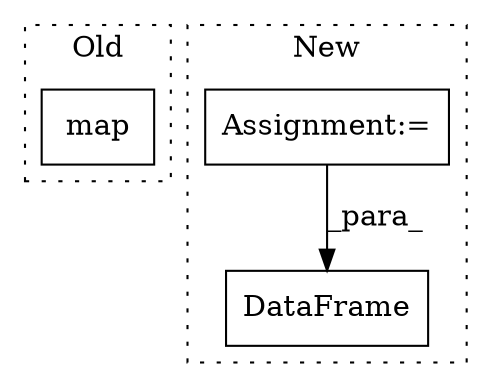 digraph G {
subgraph cluster0 {
1 [label="map" a="32" s="13171,13183" l="4,1" shape="box"];
label = "Old";
style="dotted";
}
subgraph cluster1 {
2 [label="DataFrame" a="32" s="12948,13041" l="10,1" shape="box"];
3 [label="Assignment:=" a="7" s="12896" l="1" shape="box"];
label = "New";
style="dotted";
}
3 -> 2 [label="_para_"];
}